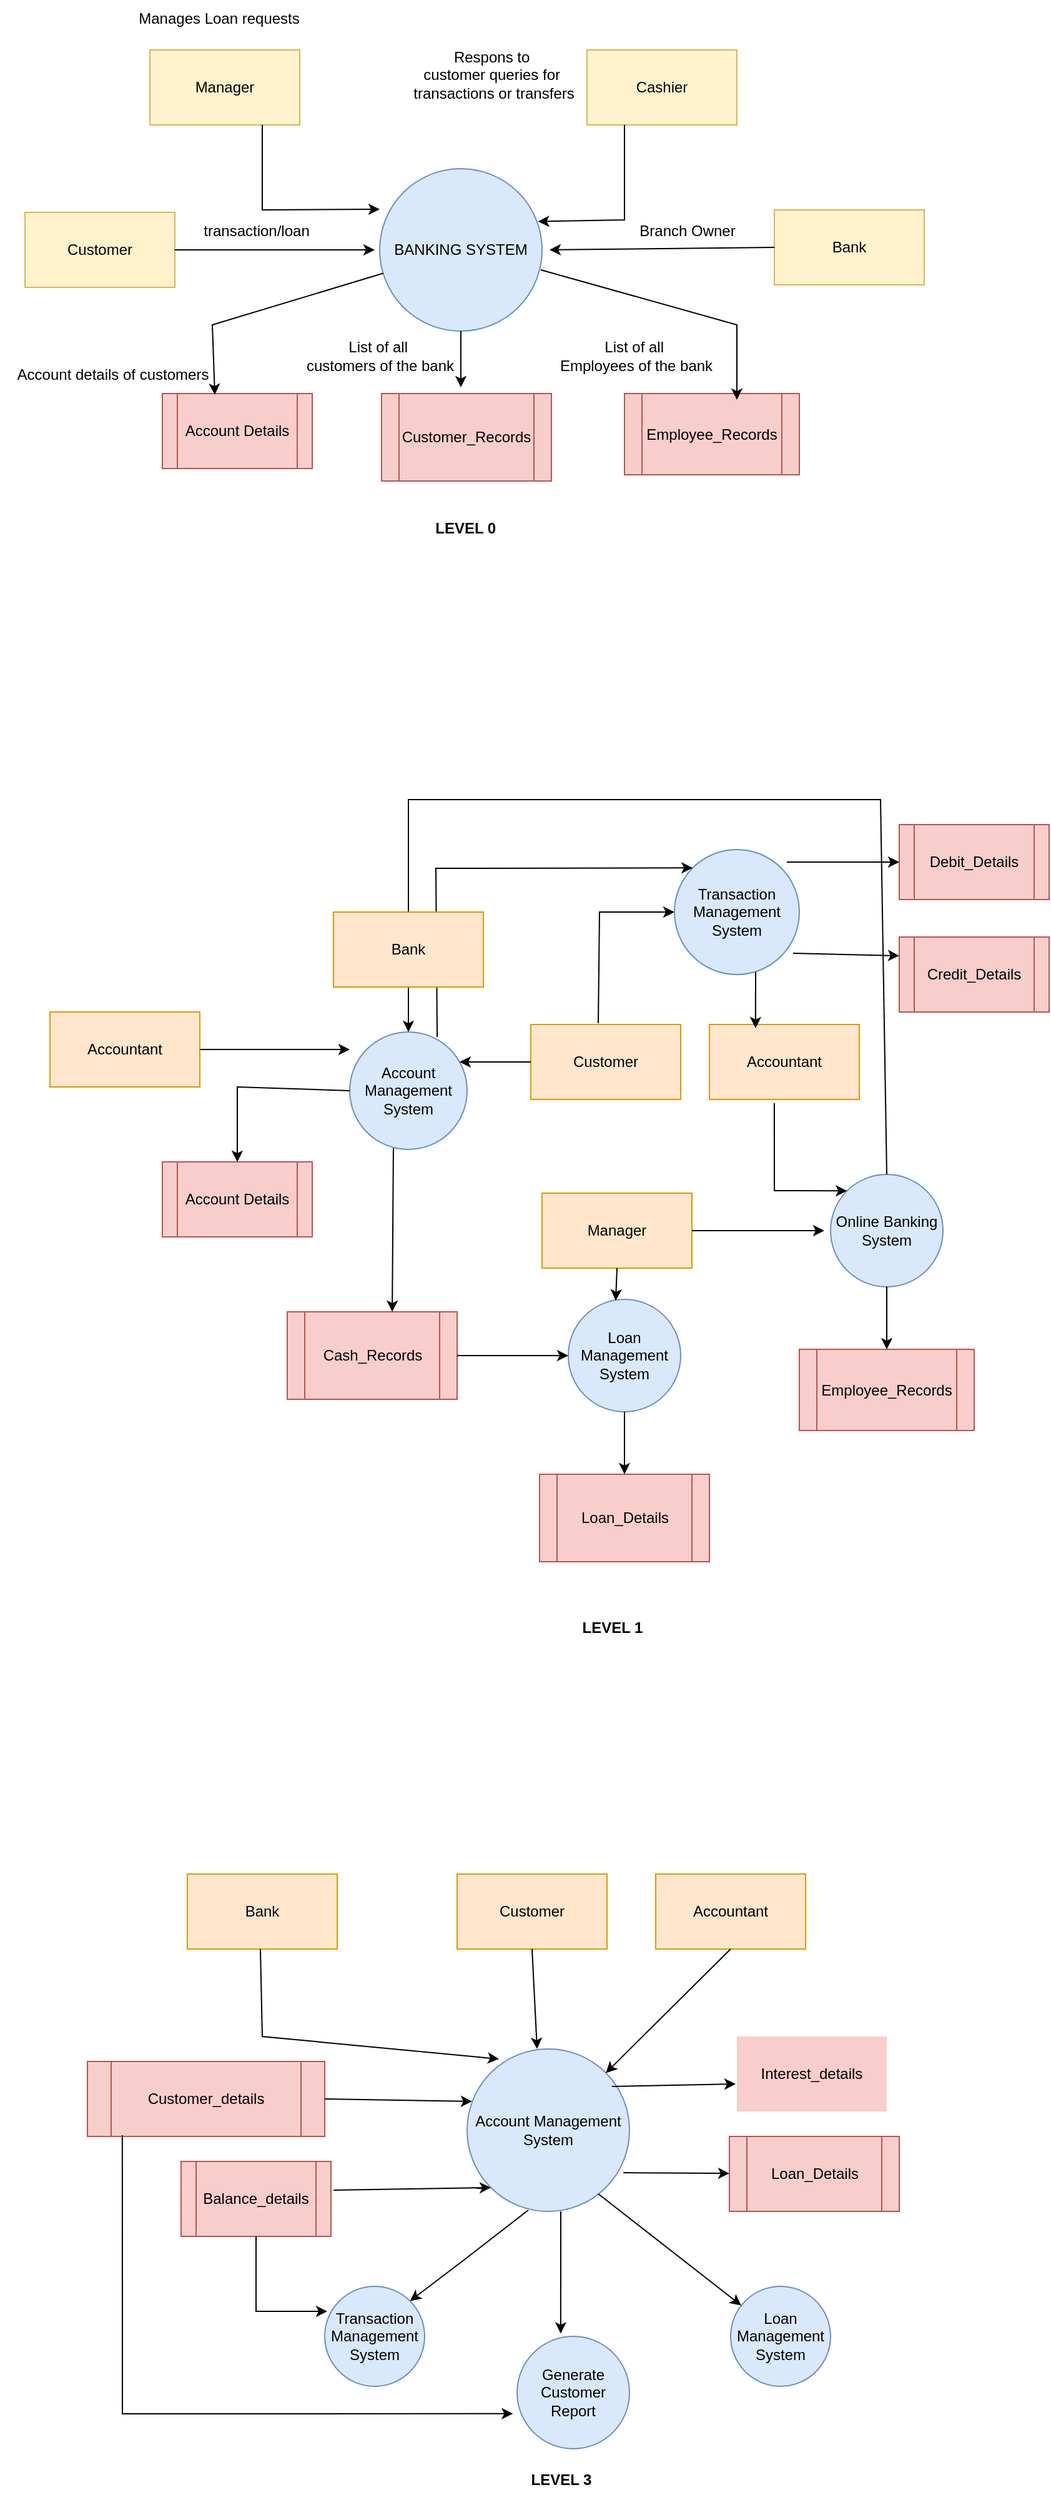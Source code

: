 <mxfile version="24.2.5" type="device">
  <diagram id="C5RBs43oDa-KdzZeNtuy" name="Page-1">
    <mxGraphModel dx="832" dy="519" grid="1" gridSize="10" guides="1" tooltips="1" connect="1" arrows="1" fold="1" page="1" pageScale="1" pageWidth="827" pageHeight="1169" math="0" shadow="0">
      <root>
        <mxCell id="WIyWlLk6GJQsqaUBKTNV-0" />
        <mxCell id="WIyWlLk6GJQsqaUBKTNV-1" parent="WIyWlLk6GJQsqaUBKTNV-0" />
        <mxCell id="Z5tRsgmKgYeNA48J3eWN-4" value="BANKING SYSTEM" style="ellipse;whiteSpace=wrap;html=1;aspect=fixed;fillColor=#dae8fc;strokeColor=#6c8ebf;" vertex="1" parent="WIyWlLk6GJQsqaUBKTNV-1">
          <mxGeometry x="344" y="195" width="130" height="130" as="geometry" />
        </mxCell>
        <mxCell id="Z5tRsgmKgYeNA48J3eWN-5" value="Manager" style="rounded=0;whiteSpace=wrap;html=1;fillColor=#fff2cc;strokeColor=#d6b656;" vertex="1" parent="WIyWlLk6GJQsqaUBKTNV-1">
          <mxGeometry x="160" y="100" width="120" height="60" as="geometry" />
        </mxCell>
        <mxCell id="Z5tRsgmKgYeNA48J3eWN-6" value="Cashier" style="rounded=0;whiteSpace=wrap;html=1;fillColor=#fff2cc;strokeColor=#d6b656;" vertex="1" parent="WIyWlLk6GJQsqaUBKTNV-1">
          <mxGeometry x="510" y="100" width="120" height="60" as="geometry" />
        </mxCell>
        <mxCell id="Z5tRsgmKgYeNA48J3eWN-7" value="Customer" style="rounded=0;whiteSpace=wrap;html=1;fillColor=#fff2cc;strokeColor=#d6b656;" vertex="1" parent="WIyWlLk6GJQsqaUBKTNV-1">
          <mxGeometry x="60" y="230" width="120" height="60" as="geometry" />
        </mxCell>
        <mxCell id="Z5tRsgmKgYeNA48J3eWN-8" value="Bank" style="rounded=0;whiteSpace=wrap;html=1;fillColor=#fff2cc;strokeColor=#d6b656;" vertex="1" parent="WIyWlLk6GJQsqaUBKTNV-1">
          <mxGeometry x="660" y="228" width="120" height="60" as="geometry" />
        </mxCell>
        <mxCell id="Z5tRsgmKgYeNA48J3eWN-9" value="Account Details" style="shape=process;whiteSpace=wrap;html=1;backgroundOutline=1;fillColor=#f8cecc;strokeColor=#b85450;" vertex="1" parent="WIyWlLk6GJQsqaUBKTNV-1">
          <mxGeometry x="170" y="375" width="120" height="60" as="geometry" />
        </mxCell>
        <mxCell id="Z5tRsgmKgYeNA48J3eWN-11" value="Employee_Records" style="shape=process;whiteSpace=wrap;html=1;backgroundOutline=1;fillColor=#f8cecc;strokeColor=#b85450;" vertex="1" parent="WIyWlLk6GJQsqaUBKTNV-1">
          <mxGeometry x="540" y="375" width="140" height="65" as="geometry" />
        </mxCell>
        <mxCell id="Z5tRsgmKgYeNA48J3eWN-12" value="Customer_Records" style="shape=process;whiteSpace=wrap;html=1;backgroundOutline=1;fillColor=#f8cecc;strokeColor=#b85450;" vertex="1" parent="WIyWlLk6GJQsqaUBKTNV-1">
          <mxGeometry x="345.5" y="375" width="136" height="70" as="geometry" />
        </mxCell>
        <mxCell id="Z5tRsgmKgYeNA48J3eWN-16" value="" style="endArrow=classic;html=1;rounded=0;exitX=0.75;exitY=1;exitDx=0;exitDy=0;entryX=0;entryY=0.25;entryDx=0;entryDy=0;entryPerimeter=0;" edge="1" parent="WIyWlLk6GJQsqaUBKTNV-1" source="Z5tRsgmKgYeNA48J3eWN-5" target="Z5tRsgmKgYeNA48J3eWN-4">
          <mxGeometry width="50" height="50" relative="1" as="geometry">
            <mxPoint x="390" y="300" as="sourcePoint" />
            <mxPoint x="300" y="280" as="targetPoint" />
            <Array as="points">
              <mxPoint x="250" y="228" />
            </Array>
          </mxGeometry>
        </mxCell>
        <mxCell id="Z5tRsgmKgYeNA48J3eWN-17" value="" style="endArrow=classic;html=1;rounded=0;exitX=0.25;exitY=1;exitDx=0;exitDy=0;entryX=0.975;entryY=0.325;entryDx=0;entryDy=0;entryPerimeter=0;" edge="1" parent="WIyWlLk6GJQsqaUBKTNV-1" source="Z5tRsgmKgYeNA48J3eWN-6" target="Z5tRsgmKgYeNA48J3eWN-4">
          <mxGeometry width="50" height="50" relative="1" as="geometry">
            <mxPoint x="390" y="300" as="sourcePoint" />
            <mxPoint x="440" y="250" as="targetPoint" />
            <Array as="points">
              <mxPoint x="540" y="236" />
            </Array>
          </mxGeometry>
        </mxCell>
        <mxCell id="Z5tRsgmKgYeNA48J3eWN-22" value="Respons to&amp;nbsp;&lt;div&gt;customer queries for&amp;nbsp;&lt;div&gt;transactions or transfers&lt;/div&gt;&lt;/div&gt;" style="text;html=1;align=center;verticalAlign=middle;resizable=0;points=[];autosize=1;" vertex="1" parent="WIyWlLk6GJQsqaUBKTNV-1">
          <mxGeometry x="360" y="90" width="150" height="60" as="geometry" />
        </mxCell>
        <mxCell id="Z5tRsgmKgYeNA48J3eWN-23" value="" style="endArrow=classic;html=1;rounded=0;exitX=1;exitY=0.5;exitDx=0;exitDy=0;" edge="1" parent="WIyWlLk6GJQsqaUBKTNV-1" source="Z5tRsgmKgYeNA48J3eWN-7">
          <mxGeometry width="50" height="50" relative="1" as="geometry">
            <mxPoint x="430" y="300" as="sourcePoint" />
            <mxPoint x="340" y="260" as="targetPoint" />
          </mxGeometry>
        </mxCell>
        <mxCell id="Z5tRsgmKgYeNA48J3eWN-24" value="" style="endArrow=classic;html=1;rounded=0;exitX=0;exitY=0.5;exitDx=0;exitDy=0;" edge="1" parent="WIyWlLk6GJQsqaUBKTNV-1" source="Z5tRsgmKgYeNA48J3eWN-8">
          <mxGeometry width="50" height="50" relative="1" as="geometry">
            <mxPoint x="430" y="300" as="sourcePoint" />
            <mxPoint x="480" y="260" as="targetPoint" />
          </mxGeometry>
        </mxCell>
        <mxCell id="Z5tRsgmKgYeNA48J3eWN-25" value="" style="endArrow=classic;html=1;rounded=0;entryX=0.35;entryY=0.017;entryDx=0;entryDy=0;entryPerimeter=0;" edge="1" parent="WIyWlLk6GJQsqaUBKTNV-1" source="Z5tRsgmKgYeNA48J3eWN-4" target="Z5tRsgmKgYeNA48J3eWN-9">
          <mxGeometry width="50" height="50" relative="1" as="geometry">
            <mxPoint x="430" y="300" as="sourcePoint" />
            <mxPoint x="480" y="250" as="targetPoint" />
            <Array as="points">
              <mxPoint x="210" y="320" />
            </Array>
          </mxGeometry>
        </mxCell>
        <mxCell id="Z5tRsgmKgYeNA48J3eWN-26" value="" style="endArrow=classic;html=1;rounded=0;exitX=0.5;exitY=1;exitDx=0;exitDy=0;" edge="1" parent="WIyWlLk6GJQsqaUBKTNV-1" source="Z5tRsgmKgYeNA48J3eWN-4">
          <mxGeometry width="50" height="50" relative="1" as="geometry">
            <mxPoint x="430" y="300" as="sourcePoint" />
            <mxPoint x="409" y="370" as="targetPoint" />
          </mxGeometry>
        </mxCell>
        <mxCell id="Z5tRsgmKgYeNA48J3eWN-27" value="" style="endArrow=classic;html=1;rounded=0;exitX=0.992;exitY=0.623;exitDx=0;exitDy=0;exitPerimeter=0;" edge="1" parent="WIyWlLk6GJQsqaUBKTNV-1" source="Z5tRsgmKgYeNA48J3eWN-4">
          <mxGeometry width="50" height="50" relative="1" as="geometry">
            <mxPoint x="430" y="300" as="sourcePoint" />
            <mxPoint x="630" y="380" as="targetPoint" />
            <Array as="points">
              <mxPoint x="630" y="320" />
            </Array>
          </mxGeometry>
        </mxCell>
        <mxCell id="Z5tRsgmKgYeNA48J3eWN-28" value="Manages Loan requests" style="text;html=1;align=center;verticalAlign=middle;resizable=0;points=[];autosize=1;strokeColor=none;fillColor=none;" vertex="1" parent="WIyWlLk6GJQsqaUBKTNV-1">
          <mxGeometry x="140" y="60" width="150" height="30" as="geometry" />
        </mxCell>
        <mxCell id="Z5tRsgmKgYeNA48J3eWN-29" value="transaction/loan" style="text;html=1;align=center;verticalAlign=middle;resizable=0;points=[];autosize=1;strokeColor=none;fillColor=none;" vertex="1" parent="WIyWlLk6GJQsqaUBKTNV-1">
          <mxGeometry x="190" y="230" width="110" height="30" as="geometry" />
        </mxCell>
        <mxCell id="Z5tRsgmKgYeNA48J3eWN-30" value="Account details of customers" style="text;html=1;align=center;verticalAlign=middle;resizable=0;points=[];autosize=1;strokeColor=none;fillColor=none;" vertex="1" parent="WIyWlLk6GJQsqaUBKTNV-1">
          <mxGeometry x="40" y="345" width="180" height="30" as="geometry" />
        </mxCell>
        <mxCell id="Z5tRsgmKgYeNA48J3eWN-31" value="Branch Owner" style="text;html=1;align=center;verticalAlign=middle;resizable=0;points=[];autosize=1;strokeColor=none;fillColor=none;" vertex="1" parent="WIyWlLk6GJQsqaUBKTNV-1">
          <mxGeometry x="540" y="230" width="100" height="30" as="geometry" />
        </mxCell>
        <mxCell id="Z5tRsgmKgYeNA48J3eWN-32" value="List of all&amp;nbsp;&lt;div&gt;Employees of the bank&lt;/div&gt;" style="text;html=1;align=center;verticalAlign=middle;resizable=0;points=[];autosize=1;strokeColor=none;fillColor=none;" vertex="1" parent="WIyWlLk6GJQsqaUBKTNV-1">
          <mxGeometry x="474" y="325" width="150" height="40" as="geometry" />
        </mxCell>
        <mxCell id="Z5tRsgmKgYeNA48J3eWN-33" value="List of all&amp;nbsp;&lt;div&gt;customers of the bank&lt;/div&gt;" style="text;html=1;align=center;verticalAlign=middle;resizable=0;points=[];autosize=1;strokeColor=none;fillColor=none;" vertex="1" parent="WIyWlLk6GJQsqaUBKTNV-1">
          <mxGeometry x="274" y="325" width="140" height="40" as="geometry" />
        </mxCell>
        <mxCell id="Z5tRsgmKgYeNA48J3eWN-35" value="&lt;b&gt;LEVEL 0&amp;nbsp;&lt;/b&gt;" style="text;html=1;align=center;verticalAlign=middle;resizable=0;points=[];autosize=1;strokeColor=none;fillColor=none;" vertex="1" parent="WIyWlLk6GJQsqaUBKTNV-1">
          <mxGeometry x="374" y="468" width="80" height="30" as="geometry" />
        </mxCell>
        <mxCell id="Z5tRsgmKgYeNA48J3eWN-37" value="Transaction Management System" style="ellipse;whiteSpace=wrap;html=1;aspect=fixed;fillColor=#dae8fc;strokeColor=#6c8ebf;" vertex="1" parent="WIyWlLk6GJQsqaUBKTNV-1">
          <mxGeometry x="580" y="740" width="100" height="100" as="geometry" />
        </mxCell>
        <mxCell id="Z5tRsgmKgYeNA48J3eWN-38" value="Account Management System" style="ellipse;whiteSpace=wrap;html=1;aspect=fixed;fillColor=#dae8fc;strokeColor=#6c8ebf;" vertex="1" parent="WIyWlLk6GJQsqaUBKTNV-1">
          <mxGeometry x="320" y="886" width="94" height="94" as="geometry" />
        </mxCell>
        <mxCell id="Z5tRsgmKgYeNA48J3eWN-39" value="Account Details" style="shape=process;whiteSpace=wrap;html=1;backgroundOutline=1;fillColor=#f8cecc;strokeColor=#b85450;" vertex="1" parent="WIyWlLk6GJQsqaUBKTNV-1">
          <mxGeometry x="170" y="990" width="120" height="60" as="geometry" />
        </mxCell>
        <mxCell id="Z5tRsgmKgYeNA48J3eWN-40" value="Cash_Records" style="shape=process;whiteSpace=wrap;html=1;backgroundOutline=1;fillColor=#f8cecc;strokeColor=#b85450;" vertex="1" parent="WIyWlLk6GJQsqaUBKTNV-1">
          <mxGeometry x="270" y="1110" width="136" height="70" as="geometry" />
        </mxCell>
        <mxCell id="Z5tRsgmKgYeNA48J3eWN-41" value="Loan Management System" style="ellipse;whiteSpace=wrap;html=1;aspect=fixed;fillColor=#dae8fc;strokeColor=#6c8ebf;" vertex="1" parent="WIyWlLk6GJQsqaUBKTNV-1">
          <mxGeometry x="495" y="1100" width="90" height="90" as="geometry" />
        </mxCell>
        <mxCell id="Z5tRsgmKgYeNA48J3eWN-42" value="" style="endArrow=classic;html=1;rounded=0;exitX=0;exitY=0.5;exitDx=0;exitDy=0;entryX=0.5;entryY=0;entryDx=0;entryDy=0;" edge="1" parent="WIyWlLk6GJQsqaUBKTNV-1" source="Z5tRsgmKgYeNA48J3eWN-38" target="Z5tRsgmKgYeNA48J3eWN-39">
          <mxGeometry width="50" height="50" relative="1" as="geometry">
            <mxPoint x="430" y="1160" as="sourcePoint" />
            <mxPoint x="480" y="1110" as="targetPoint" />
            <Array as="points">
              <mxPoint x="230" y="930" />
            </Array>
          </mxGeometry>
        </mxCell>
        <mxCell id="Z5tRsgmKgYeNA48J3eWN-43" value="" style="endArrow=classic;html=1;rounded=0;exitX=0.372;exitY=0.989;exitDx=0;exitDy=0;exitPerimeter=0;entryX=0.618;entryY=0;entryDx=0;entryDy=0;entryPerimeter=0;" edge="1" parent="WIyWlLk6GJQsqaUBKTNV-1" source="Z5tRsgmKgYeNA48J3eWN-38" target="Z5tRsgmKgYeNA48J3eWN-40">
          <mxGeometry width="50" height="50" relative="1" as="geometry">
            <mxPoint x="430" y="1160" as="sourcePoint" />
            <mxPoint x="480" y="1110" as="targetPoint" />
          </mxGeometry>
        </mxCell>
        <mxCell id="Z5tRsgmKgYeNA48J3eWN-44" value="" style="endArrow=classic;html=1;rounded=0;exitX=1;exitY=0.5;exitDx=0;exitDy=0;entryX=0;entryY=0.5;entryDx=0;entryDy=0;" edge="1" parent="WIyWlLk6GJQsqaUBKTNV-1" source="Z5tRsgmKgYeNA48J3eWN-40" target="Z5tRsgmKgYeNA48J3eWN-41">
          <mxGeometry width="50" height="50" relative="1" as="geometry">
            <mxPoint x="430" y="1080" as="sourcePoint" />
            <mxPoint x="480" y="1145" as="targetPoint" />
          </mxGeometry>
        </mxCell>
        <mxCell id="Z5tRsgmKgYeNA48J3eWN-45" value="Loan_Details" style="shape=process;whiteSpace=wrap;html=1;backgroundOutline=1;fillColor=#f8cecc;strokeColor=#b85450;" vertex="1" parent="WIyWlLk6GJQsqaUBKTNV-1">
          <mxGeometry x="472" y="1240" width="136" height="70" as="geometry" />
        </mxCell>
        <mxCell id="Z5tRsgmKgYeNA48J3eWN-46" value="" style="endArrow=classic;html=1;rounded=0;exitX=0.5;exitY=1;exitDx=0;exitDy=0;" edge="1" parent="WIyWlLk6GJQsqaUBKTNV-1" source="Z5tRsgmKgYeNA48J3eWN-41" target="Z5tRsgmKgYeNA48J3eWN-45">
          <mxGeometry width="50" height="50" relative="1" as="geometry">
            <mxPoint x="430" y="1080" as="sourcePoint" />
            <mxPoint x="480" y="1030" as="targetPoint" />
          </mxGeometry>
        </mxCell>
        <mxCell id="Z5tRsgmKgYeNA48J3eWN-47" value="Manager" style="rounded=0;whiteSpace=wrap;html=1;fillColor=#ffe6cc;strokeColor=#d79b00;" vertex="1" parent="WIyWlLk6GJQsqaUBKTNV-1">
          <mxGeometry x="474" y="1015" width="120" height="60" as="geometry" />
        </mxCell>
        <mxCell id="Z5tRsgmKgYeNA48J3eWN-48" value="" style="endArrow=classic;html=1;rounded=0;exitX=0.5;exitY=1;exitDx=0;exitDy=0;entryX=0.422;entryY=0.011;entryDx=0;entryDy=0;entryPerimeter=0;" edge="1" parent="WIyWlLk6GJQsqaUBKTNV-1" source="Z5tRsgmKgYeNA48J3eWN-47" target="Z5tRsgmKgYeNA48J3eWN-41">
          <mxGeometry width="50" height="50" relative="1" as="geometry">
            <mxPoint x="430" y="1080" as="sourcePoint" />
            <mxPoint x="480" y="1030" as="targetPoint" />
          </mxGeometry>
        </mxCell>
        <mxCell id="Z5tRsgmKgYeNA48J3eWN-50" value="Online Banking System" style="ellipse;whiteSpace=wrap;html=1;aspect=fixed;fillColor=#dae8fc;strokeColor=#6c8ebf;" vertex="1" parent="WIyWlLk6GJQsqaUBKTNV-1">
          <mxGeometry x="705" y="1000" width="90" height="90" as="geometry" />
        </mxCell>
        <mxCell id="Z5tRsgmKgYeNA48J3eWN-52" value="" style="endArrow=classic;html=1;rounded=0;exitX=1;exitY=0.5;exitDx=0;exitDy=0;" edge="1" parent="WIyWlLk6GJQsqaUBKTNV-1" source="Z5tRsgmKgYeNA48J3eWN-47">
          <mxGeometry width="50" height="50" relative="1" as="geometry">
            <mxPoint x="430" y="1070" as="sourcePoint" />
            <mxPoint x="700" y="1045" as="targetPoint" />
          </mxGeometry>
        </mxCell>
        <mxCell id="Z5tRsgmKgYeNA48J3eWN-55" value="Accountant" style="rounded=0;whiteSpace=wrap;html=1;fillColor=#ffe6cc;strokeColor=#d79b00;" vertex="1" parent="WIyWlLk6GJQsqaUBKTNV-1">
          <mxGeometry x="80" y="870" width="120" height="60" as="geometry" />
        </mxCell>
        <mxCell id="Z5tRsgmKgYeNA48J3eWN-56" value="Customer" style="rounded=0;whiteSpace=wrap;html=1;fillColor=#ffe6cc;strokeColor=#d79b00;" vertex="1" parent="WIyWlLk6GJQsqaUBKTNV-1">
          <mxGeometry x="465" y="880" width="120" height="60" as="geometry" />
        </mxCell>
        <mxCell id="Z5tRsgmKgYeNA48J3eWN-57" value="" style="endArrow=classic;html=1;rounded=0;exitX=1;exitY=0.5;exitDx=0;exitDy=0;" edge="1" parent="WIyWlLk6GJQsqaUBKTNV-1" source="Z5tRsgmKgYeNA48J3eWN-55">
          <mxGeometry width="50" height="50" relative="1" as="geometry">
            <mxPoint x="430" y="1150" as="sourcePoint" />
            <mxPoint x="320" y="900" as="targetPoint" />
          </mxGeometry>
        </mxCell>
        <mxCell id="Z5tRsgmKgYeNA48J3eWN-58" value="" style="endArrow=classic;html=1;rounded=0;exitX=0.5;exitY=0;exitDx=0;exitDy=0;entryX=0.5;entryY=0;entryDx=0;entryDy=0;" edge="1" parent="WIyWlLk6GJQsqaUBKTNV-1" source="Z5tRsgmKgYeNA48J3eWN-50" target="Z5tRsgmKgYeNA48J3eWN-38">
          <mxGeometry width="50" height="50" relative="1" as="geometry">
            <mxPoint x="430" y="990" as="sourcePoint" />
            <mxPoint x="480" y="940" as="targetPoint" />
            <Array as="points">
              <mxPoint x="745" y="700" />
              <mxPoint x="367" y="700" />
            </Array>
          </mxGeometry>
        </mxCell>
        <mxCell id="Z5tRsgmKgYeNA48J3eWN-60" value="Employee_Records" style="shape=process;whiteSpace=wrap;html=1;backgroundOutline=1;fillColor=#f8cecc;strokeColor=#b85450;" vertex="1" parent="WIyWlLk6GJQsqaUBKTNV-1">
          <mxGeometry x="680" y="1140" width="140" height="65" as="geometry" />
        </mxCell>
        <mxCell id="Z5tRsgmKgYeNA48J3eWN-61" value="" style="endArrow=classic;html=1;rounded=0;exitX=0.5;exitY=1;exitDx=0;exitDy=0;" edge="1" parent="WIyWlLk6GJQsqaUBKTNV-1" source="Z5tRsgmKgYeNA48J3eWN-50" target="Z5tRsgmKgYeNA48J3eWN-60">
          <mxGeometry width="50" height="50" relative="1" as="geometry">
            <mxPoint x="430" y="1060" as="sourcePoint" />
            <mxPoint x="480" y="1010" as="targetPoint" />
          </mxGeometry>
        </mxCell>
        <mxCell id="Z5tRsgmKgYeNA48J3eWN-62" value="" style="endArrow=classic;html=1;rounded=0;exitX=0.45;exitY=-0.017;exitDx=0;exitDy=0;exitPerimeter=0;entryX=0;entryY=0.5;entryDx=0;entryDy=0;" edge="1" parent="WIyWlLk6GJQsqaUBKTNV-1" source="Z5tRsgmKgYeNA48J3eWN-56" target="Z5tRsgmKgYeNA48J3eWN-37">
          <mxGeometry width="50" height="50" relative="1" as="geometry">
            <mxPoint x="430" y="900" as="sourcePoint" />
            <mxPoint x="480" y="850" as="targetPoint" />
            <Array as="points">
              <mxPoint x="520" y="790" />
            </Array>
          </mxGeometry>
        </mxCell>
        <mxCell id="Z5tRsgmKgYeNA48J3eWN-63" value="" style="endArrow=classic;html=1;rounded=0;exitX=0.745;exitY=0.043;exitDx=0;exitDy=0;exitPerimeter=0;entryX=0;entryY=0;entryDx=0;entryDy=0;" edge="1" parent="WIyWlLk6GJQsqaUBKTNV-1" source="Z5tRsgmKgYeNA48J3eWN-38" target="Z5tRsgmKgYeNA48J3eWN-37">
          <mxGeometry width="50" height="50" relative="1" as="geometry">
            <mxPoint x="392.398" y="886.004" as="sourcePoint" />
            <mxPoint x="594.005" y="752.675" as="targetPoint" />
            <Array as="points">
              <mxPoint x="389" y="755" />
            </Array>
          </mxGeometry>
        </mxCell>
        <mxCell id="Z5tRsgmKgYeNA48J3eWN-64" value="Bank" style="rounded=0;whiteSpace=wrap;html=1;fillColor=#ffe6cc;strokeColor=#d79b00;" vertex="1" parent="WIyWlLk6GJQsqaUBKTNV-1">
          <mxGeometry x="307" y="790" width="120" height="60" as="geometry" />
        </mxCell>
        <mxCell id="Z5tRsgmKgYeNA48J3eWN-66" value="" style="endArrow=classic;html=1;rounded=0;exitX=0;exitY=0.5;exitDx=0;exitDy=0;entryX=0.936;entryY=0.255;entryDx=0;entryDy=0;entryPerimeter=0;" edge="1" parent="WIyWlLk6GJQsqaUBKTNV-1" source="Z5tRsgmKgYeNA48J3eWN-56" target="Z5tRsgmKgYeNA48J3eWN-38">
          <mxGeometry width="50" height="50" relative="1" as="geometry">
            <mxPoint x="430" y="980" as="sourcePoint" />
            <mxPoint x="480" y="930" as="targetPoint" />
          </mxGeometry>
        </mxCell>
        <mxCell id="Z5tRsgmKgYeNA48J3eWN-67" value="Credit_Details" style="shape=process;whiteSpace=wrap;html=1;backgroundOutline=1;fillColor=#f8cecc;strokeColor=#b85450;" vertex="1" parent="WIyWlLk6GJQsqaUBKTNV-1">
          <mxGeometry x="760" y="810" width="120" height="60" as="geometry" />
        </mxCell>
        <mxCell id="Z5tRsgmKgYeNA48J3eWN-68" value="Debit_Details" style="shape=process;whiteSpace=wrap;html=1;backgroundOutline=1;fillColor=#f8cecc;strokeColor=#b85450;" vertex="1" parent="WIyWlLk6GJQsqaUBKTNV-1">
          <mxGeometry x="760" y="720" width="120" height="60" as="geometry" />
        </mxCell>
        <mxCell id="Z5tRsgmKgYeNA48J3eWN-69" value="" style="endArrow=classic;html=1;rounded=0;entryX=0;entryY=0.5;entryDx=0;entryDy=0;" edge="1" parent="WIyWlLk6GJQsqaUBKTNV-1" target="Z5tRsgmKgYeNA48J3eWN-68">
          <mxGeometry width="50" height="50" relative="1" as="geometry">
            <mxPoint x="670" y="750" as="sourcePoint" />
            <mxPoint x="480" y="690" as="targetPoint" />
          </mxGeometry>
        </mxCell>
        <mxCell id="Z5tRsgmKgYeNA48J3eWN-70" value="" style="endArrow=classic;html=1;rounded=0;exitX=0.95;exitY=0.83;exitDx=0;exitDy=0;exitPerimeter=0;entryX=0;entryY=0.25;entryDx=0;entryDy=0;" edge="1" parent="WIyWlLk6GJQsqaUBKTNV-1" source="Z5tRsgmKgYeNA48J3eWN-37" target="Z5tRsgmKgYeNA48J3eWN-67">
          <mxGeometry width="50" height="50" relative="1" as="geometry">
            <mxPoint x="430" y="900" as="sourcePoint" />
            <mxPoint x="480" y="850" as="targetPoint" />
          </mxGeometry>
        </mxCell>
        <mxCell id="Z5tRsgmKgYeNA48J3eWN-71" value="Accountant" style="rounded=0;whiteSpace=wrap;html=1;fillColor=#ffe6cc;strokeColor=#d79b00;" vertex="1" parent="WIyWlLk6GJQsqaUBKTNV-1">
          <mxGeometry x="608" y="880" width="120" height="60" as="geometry" />
        </mxCell>
        <mxCell id="Z5tRsgmKgYeNA48J3eWN-72" value="" style="endArrow=classic;html=1;rounded=0;exitX=0.65;exitY=0.98;exitDx=0;exitDy=0;exitPerimeter=0;entryX=0.308;entryY=0.05;entryDx=0;entryDy=0;entryPerimeter=0;" edge="1" parent="WIyWlLk6GJQsqaUBKTNV-1" source="Z5tRsgmKgYeNA48J3eWN-37" target="Z5tRsgmKgYeNA48J3eWN-71">
          <mxGeometry width="50" height="50" relative="1" as="geometry">
            <mxPoint x="430" y="980" as="sourcePoint" />
            <mxPoint x="480" y="930" as="targetPoint" />
          </mxGeometry>
        </mxCell>
        <mxCell id="Z5tRsgmKgYeNA48J3eWN-73" value="" style="endArrow=classic;html=1;rounded=0;exitX=0.433;exitY=1.05;exitDx=0;exitDy=0;exitPerimeter=0;entryX=0;entryY=0;entryDx=0;entryDy=0;" edge="1" parent="WIyWlLk6GJQsqaUBKTNV-1" source="Z5tRsgmKgYeNA48J3eWN-71" target="Z5tRsgmKgYeNA48J3eWN-50">
          <mxGeometry width="50" height="50" relative="1" as="geometry">
            <mxPoint x="430" y="1060" as="sourcePoint" />
            <mxPoint x="480" y="1010" as="targetPoint" />
            <Array as="points">
              <mxPoint x="660" y="1013" />
            </Array>
          </mxGeometry>
        </mxCell>
        <mxCell id="Z5tRsgmKgYeNA48J3eWN-74" value="&lt;b&gt;LEVEL 1&lt;/b&gt;" style="text;html=1;align=center;verticalAlign=middle;resizable=0;points=[];autosize=1;strokeColor=none;fillColor=none;" vertex="1" parent="WIyWlLk6GJQsqaUBKTNV-1">
          <mxGeometry x="495" y="1348" width="70" height="30" as="geometry" />
        </mxCell>
        <mxCell id="Z5tRsgmKgYeNA48J3eWN-75" value="Account Management System" style="ellipse;whiteSpace=wrap;html=1;aspect=fixed;fillColor=#dae8fc;strokeColor=#6c8ebf;" vertex="1" parent="WIyWlLk6GJQsqaUBKTNV-1">
          <mxGeometry x="414" y="1700" width="130" height="130" as="geometry" />
        </mxCell>
        <mxCell id="Z5tRsgmKgYeNA48J3eWN-76" value="Interest_details" style="shape=process;whiteSpace=wrap;html=1;backgroundOutline=1;fillColor=#f8cecc;strokeColor=none;" vertex="1" parent="WIyWlLk6GJQsqaUBKTNV-1">
          <mxGeometry x="630" y="1690" width="120" height="60" as="geometry" />
        </mxCell>
        <mxCell id="Z5tRsgmKgYeNA48J3eWN-78" value="Balance_details" style="shape=process;whiteSpace=wrap;html=1;backgroundOutline=1;fillColor=#f8cecc;strokeColor=#b85450;" vertex="1" parent="WIyWlLk6GJQsqaUBKTNV-1">
          <mxGeometry x="185" y="1790" width="120" height="60" as="geometry" />
        </mxCell>
        <mxCell id="Z5tRsgmKgYeNA48J3eWN-79" value="Customer_details" style="shape=process;whiteSpace=wrap;html=1;backgroundOutline=1;fillColor=#f8cecc;strokeColor=#b85450;" vertex="1" parent="WIyWlLk6GJQsqaUBKTNV-1">
          <mxGeometry x="110" y="1710" width="190" height="60" as="geometry" />
        </mxCell>
        <mxCell id="Z5tRsgmKgYeNA48J3eWN-80" value="Bank" style="rounded=0;whiteSpace=wrap;html=1;fillColor=#ffe6cc;strokeColor=#d79b00;" vertex="1" parent="WIyWlLk6GJQsqaUBKTNV-1">
          <mxGeometry x="190" y="1560" width="120" height="60" as="geometry" />
        </mxCell>
        <mxCell id="Z5tRsgmKgYeNA48J3eWN-81" value="Customer" style="rounded=0;whiteSpace=wrap;html=1;fillColor=#ffe6cc;strokeColor=#d79b00;" vertex="1" parent="WIyWlLk6GJQsqaUBKTNV-1">
          <mxGeometry x="406" y="1560" width="120" height="60" as="geometry" />
        </mxCell>
        <mxCell id="Z5tRsgmKgYeNA48J3eWN-82" value="Accountant" style="rounded=0;whiteSpace=wrap;html=1;fillColor=#ffe6cc;strokeColor=#d79b00;" vertex="1" parent="WIyWlLk6GJQsqaUBKTNV-1">
          <mxGeometry x="565" y="1560" width="120" height="60" as="geometry" />
        </mxCell>
        <mxCell id="Z5tRsgmKgYeNA48J3eWN-83" value="Loan_Details" style="shape=process;whiteSpace=wrap;html=1;backgroundOutline=1;fillColor=#f8cecc;strokeColor=#b85450;" vertex="1" parent="WIyWlLk6GJQsqaUBKTNV-1">
          <mxGeometry x="624" y="1770" width="136" height="60" as="geometry" />
        </mxCell>
        <mxCell id="Z5tRsgmKgYeNA48J3eWN-84" value="" style="endArrow=classic;html=1;rounded=0;exitX=1;exitY=0.5;exitDx=0;exitDy=0;entryX=0.031;entryY=0.323;entryDx=0;entryDy=0;entryPerimeter=0;" edge="1" parent="WIyWlLk6GJQsqaUBKTNV-1" source="Z5tRsgmKgYeNA48J3eWN-79" target="Z5tRsgmKgYeNA48J3eWN-75">
          <mxGeometry width="50" height="50" relative="1" as="geometry">
            <mxPoint x="440" y="1770" as="sourcePoint" />
            <mxPoint x="490" y="1720" as="targetPoint" />
          </mxGeometry>
        </mxCell>
        <mxCell id="Z5tRsgmKgYeNA48J3eWN-85" value="" style="endArrow=classic;html=1;rounded=0;exitX=1.017;exitY=0.383;exitDx=0;exitDy=0;exitPerimeter=0;entryX=0;entryY=1;entryDx=0;entryDy=0;" edge="1" parent="WIyWlLk6GJQsqaUBKTNV-1" source="Z5tRsgmKgYeNA48J3eWN-78" target="Z5tRsgmKgYeNA48J3eWN-75">
          <mxGeometry width="50" height="50" relative="1" as="geometry">
            <mxPoint x="440" y="1770" as="sourcePoint" />
            <mxPoint x="490" y="1720" as="targetPoint" />
          </mxGeometry>
        </mxCell>
        <mxCell id="Z5tRsgmKgYeNA48J3eWN-86" value="" style="endArrow=classic;html=1;rounded=0;exitX=0.892;exitY=0.231;exitDx=0;exitDy=0;exitPerimeter=0;entryX=-0.008;entryY=0.633;entryDx=0;entryDy=0;entryPerimeter=0;" edge="1" parent="WIyWlLk6GJQsqaUBKTNV-1" source="Z5tRsgmKgYeNA48J3eWN-75" target="Z5tRsgmKgYeNA48J3eWN-76">
          <mxGeometry width="50" height="50" relative="1" as="geometry">
            <mxPoint x="440" y="1770" as="sourcePoint" />
            <mxPoint x="620" y="1732" as="targetPoint" />
          </mxGeometry>
        </mxCell>
        <mxCell id="Z5tRsgmKgYeNA48J3eWN-87" value="" style="endArrow=classic;html=1;rounded=0;exitX=0.962;exitY=0.762;exitDx=0;exitDy=0;exitPerimeter=0;" edge="1" parent="WIyWlLk6GJQsqaUBKTNV-1" source="Z5tRsgmKgYeNA48J3eWN-75" target="Z5tRsgmKgYeNA48J3eWN-83">
          <mxGeometry width="50" height="50" relative="1" as="geometry">
            <mxPoint x="440" y="1770" as="sourcePoint" />
            <mxPoint x="490" y="1720" as="targetPoint" />
          </mxGeometry>
        </mxCell>
        <mxCell id="Z5tRsgmKgYeNA48J3eWN-88" value="" style="endArrow=classic;html=1;rounded=0;exitX=0.5;exitY=1;exitDx=0;exitDy=0;entryX=0.208;entryY=0.062;entryDx=0;entryDy=0;entryPerimeter=0;" edge="1" parent="WIyWlLk6GJQsqaUBKTNV-1">
          <mxGeometry width="50" height="50" relative="1" as="geometry">
            <mxPoint x="248.48" y="1620" as="sourcePoint" />
            <mxPoint x="439.52" y="1708.06" as="targetPoint" />
            <Array as="points">
              <mxPoint x="250" y="1690" />
            </Array>
          </mxGeometry>
        </mxCell>
        <mxCell id="Z5tRsgmKgYeNA48J3eWN-89" value="Loan Management System" style="ellipse;whiteSpace=wrap;html=1;aspect=fixed;fillColor=#dae8fc;strokeColor=#6c8ebf;" vertex="1" parent="WIyWlLk6GJQsqaUBKTNV-1">
          <mxGeometry x="625" y="1890" width="80" height="80" as="geometry" />
        </mxCell>
        <mxCell id="Z5tRsgmKgYeNA48J3eWN-90" value="Generate Customer Report" style="ellipse;whiteSpace=wrap;html=1;aspect=fixed;fillColor=#dae8fc;strokeColor=#6c8ebf;" vertex="1" parent="WIyWlLk6GJQsqaUBKTNV-1">
          <mxGeometry x="454" y="1930" width="90" height="90" as="geometry" />
        </mxCell>
        <mxCell id="Z5tRsgmKgYeNA48J3eWN-91" value="Transaction Management System" style="ellipse;whiteSpace=wrap;html=1;aspect=fixed;fillColor=#dae8fc;strokeColor=#6c8ebf;" vertex="1" parent="WIyWlLk6GJQsqaUBKTNV-1">
          <mxGeometry x="300" y="1890" width="80" height="80" as="geometry" />
        </mxCell>
        <mxCell id="Z5tRsgmKgYeNA48J3eWN-92" value="" style="endArrow=classic;html=1;rounded=0;exitX=0.147;exitY=0.983;exitDx=0;exitDy=0;exitPerimeter=0;entryX=-0.037;entryY=0.688;entryDx=0;entryDy=0;entryPerimeter=0;" edge="1" parent="WIyWlLk6GJQsqaUBKTNV-1" source="Z5tRsgmKgYeNA48J3eWN-79" target="Z5tRsgmKgYeNA48J3eWN-90">
          <mxGeometry width="50" height="50" relative="1" as="geometry">
            <mxPoint x="440" y="1930" as="sourcePoint" />
            <mxPoint x="490" y="1880" as="targetPoint" />
            <Array as="points">
              <mxPoint x="138" y="1992" />
            </Array>
          </mxGeometry>
        </mxCell>
        <mxCell id="Z5tRsgmKgYeNA48J3eWN-93" value="" style="endArrow=classic;html=1;rounded=0;exitX=0.5;exitY=1;exitDx=0;exitDy=0;entryX=0.025;entryY=0.25;entryDx=0;entryDy=0;entryPerimeter=0;" edge="1" parent="WIyWlLk6GJQsqaUBKTNV-1" source="Z5tRsgmKgYeNA48J3eWN-78" target="Z5tRsgmKgYeNA48J3eWN-91">
          <mxGeometry width="50" height="50" relative="1" as="geometry">
            <mxPoint x="440" y="1930" as="sourcePoint" />
            <mxPoint x="490" y="1880" as="targetPoint" />
            <Array as="points">
              <mxPoint x="245" y="1910" />
            </Array>
          </mxGeometry>
        </mxCell>
        <mxCell id="Z5tRsgmKgYeNA48J3eWN-94" value="" style="endArrow=classic;html=1;rounded=0;exitX=0.377;exitY=0.992;exitDx=0;exitDy=0;exitPerimeter=0;entryX=1;entryY=0;entryDx=0;entryDy=0;" edge="1" parent="WIyWlLk6GJQsqaUBKTNV-1" source="Z5tRsgmKgYeNA48J3eWN-75" target="Z5tRsgmKgYeNA48J3eWN-91">
          <mxGeometry width="50" height="50" relative="1" as="geometry">
            <mxPoint x="440" y="1910" as="sourcePoint" />
            <mxPoint x="490" y="1860" as="targetPoint" />
            <Array as="points">
              <mxPoint x="410" y="1870" />
            </Array>
          </mxGeometry>
        </mxCell>
        <mxCell id="Z5tRsgmKgYeNA48J3eWN-95" value="" style="endArrow=classic;html=1;rounded=0;exitX=0.577;exitY=1;exitDx=0;exitDy=0;exitPerimeter=0;entryX=0.388;entryY=-0.025;entryDx=0;entryDy=0;entryPerimeter=0;" edge="1" parent="WIyWlLk6GJQsqaUBKTNV-1" source="Z5tRsgmKgYeNA48J3eWN-75" target="Z5tRsgmKgYeNA48J3eWN-90">
          <mxGeometry width="50" height="50" relative="1" as="geometry">
            <mxPoint x="440" y="1910" as="sourcePoint" />
            <mxPoint x="490" y="1860" as="targetPoint" />
          </mxGeometry>
        </mxCell>
        <mxCell id="Z5tRsgmKgYeNA48J3eWN-96" value="" style="endArrow=classic;html=1;rounded=0;exitX=0.808;exitY=0.892;exitDx=0;exitDy=0;exitPerimeter=0;" edge="1" parent="WIyWlLk6GJQsqaUBKTNV-1" source="Z5tRsgmKgYeNA48J3eWN-75" target="Z5tRsgmKgYeNA48J3eWN-89">
          <mxGeometry width="50" height="50" relative="1" as="geometry">
            <mxPoint x="510" y="1810" as="sourcePoint" />
            <mxPoint x="490" y="1860" as="targetPoint" />
          </mxGeometry>
        </mxCell>
        <mxCell id="Z5tRsgmKgYeNA48J3eWN-97" value="" style="endArrow=classic;html=1;rounded=0;exitX=0.5;exitY=1;exitDx=0;exitDy=0;entryX=0.431;entryY=0;entryDx=0;entryDy=0;entryPerimeter=0;" edge="1" parent="WIyWlLk6GJQsqaUBKTNV-1" source="Z5tRsgmKgYeNA48J3eWN-81" target="Z5tRsgmKgYeNA48J3eWN-75">
          <mxGeometry width="50" height="50" relative="1" as="geometry">
            <mxPoint x="440" y="1750" as="sourcePoint" />
            <mxPoint x="490" y="1700" as="targetPoint" />
          </mxGeometry>
        </mxCell>
        <mxCell id="Z5tRsgmKgYeNA48J3eWN-98" value="" style="endArrow=classic;html=1;rounded=0;exitX=0.5;exitY=1;exitDx=0;exitDy=0;" edge="1" parent="WIyWlLk6GJQsqaUBKTNV-1" source="Z5tRsgmKgYeNA48J3eWN-82" target="Z5tRsgmKgYeNA48J3eWN-75">
          <mxGeometry width="50" height="50" relative="1" as="geometry">
            <mxPoint x="440" y="1750" as="sourcePoint" />
            <mxPoint x="490" y="1700" as="targetPoint" />
          </mxGeometry>
        </mxCell>
        <mxCell id="Z5tRsgmKgYeNA48J3eWN-99" value="&lt;b&gt;LEVEL 3&lt;/b&gt;" style="text;html=1;align=center;verticalAlign=middle;resizable=0;points=[];autosize=1;strokeColor=none;fillColor=none;" vertex="1" parent="WIyWlLk6GJQsqaUBKTNV-1">
          <mxGeometry x="454" y="2030" width="70" height="30" as="geometry" />
        </mxCell>
      </root>
    </mxGraphModel>
  </diagram>
</mxfile>
